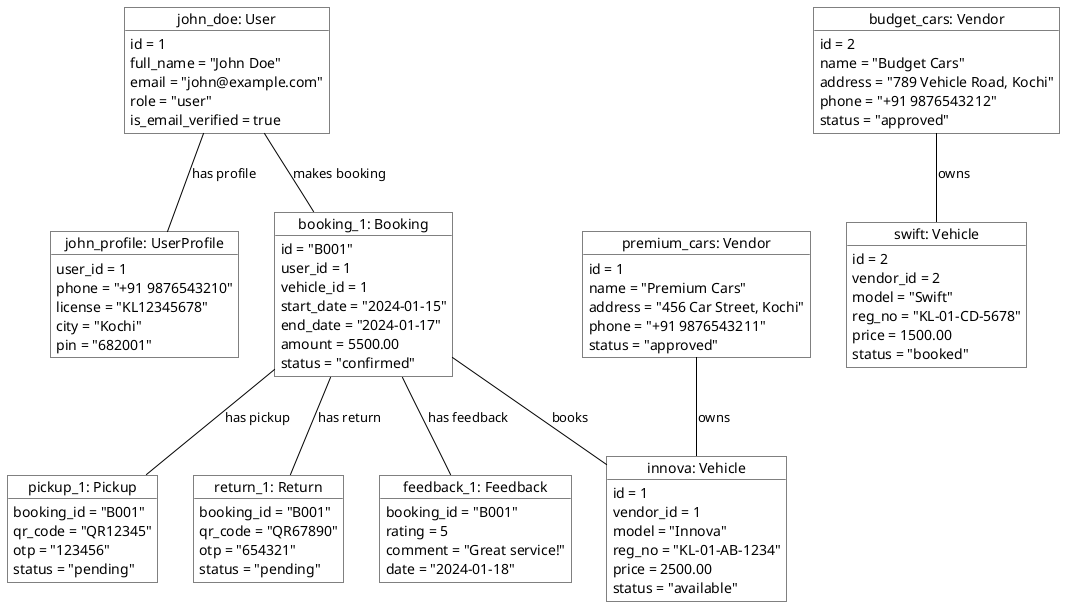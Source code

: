 @startuml Vehicle Rental System - Object Instances

skinparam object {
    BackgroundColor White
    BorderColor Black
    ArrowColor Black
}

' User Objects
object "john_doe: User" as user1 {
    id = 1
    full_name = "John Doe"
    email = "john@example.com"
    role = "user"
    is_email_verified = true
}

object "john_profile: UserProfile" as profile1 {
    user_id = 1
    phone = "+91 9876543210"
    license = "KL12345678"
    city = "Kochi"
    pin = "682001"
}

' Vendor Objects
object "premium_cars: Vendor" as vendor1 {
    id = 1
    name = "Premium Cars"
    address = "456 Car Street, Kochi"
    phone = "+91 9876543211"
    status = "approved"
}

object "budget_cars: Vendor" as vendor2 {
    id = 2
    name = "Budget Cars"
    address = "789 Vehicle Road, Kochi"
    phone = "+91 9876543212"
    status = "approved"
}

' Vehicle Objects
object "innova: Vehicle" as vehicle1 {
    id = 1
    vendor_id = 1
    model = "Innova"
    reg_no = "KL-01-AB-1234"
    price = 2500.00
    status = "available"
}

object "swift: Vehicle" as vehicle2 {
    id = 2
    vendor_id = 2
    model = "Swift"
    reg_no = "KL-01-CD-5678"
    price = 1500.00
    status = "booked"
}

' Booking Objects
object "booking_1: Booking" as booking1 {
    id = "B001"
    user_id = 1
    vehicle_id = 1
    start_date = "2024-01-15"
    end_date = "2024-01-17"
    amount = 5500.00
    status = "confirmed"
}

object "pickup_1: Pickup" as pickup1 {
    booking_id = "B001"
    qr_code = "QR12345"
    otp = "123456"
    status = "pending"
}

object "return_1: Return" as return1 {
    booking_id = "B001"
    qr_code = "QR67890"
    otp = "654321"
    status = "pending"
}

object "feedback_1: Feedback" as feedback1 {
    booking_id = "B001"
    rating = 5
    comment = "Great service!"
    date = "2024-01-18"
}

' Relationships
user1 -- profile1 : has profile
user1 -- booking1 : makes booking

vendor1 -- vehicle1 : owns
vendor2 -- vehicle2 : owns

booking1 -- vehicle1 : books
booking1 -- pickup1 : has pickup
booking1 -- return1 : has return
booking1 -- feedback1 : has feedback

@enduml